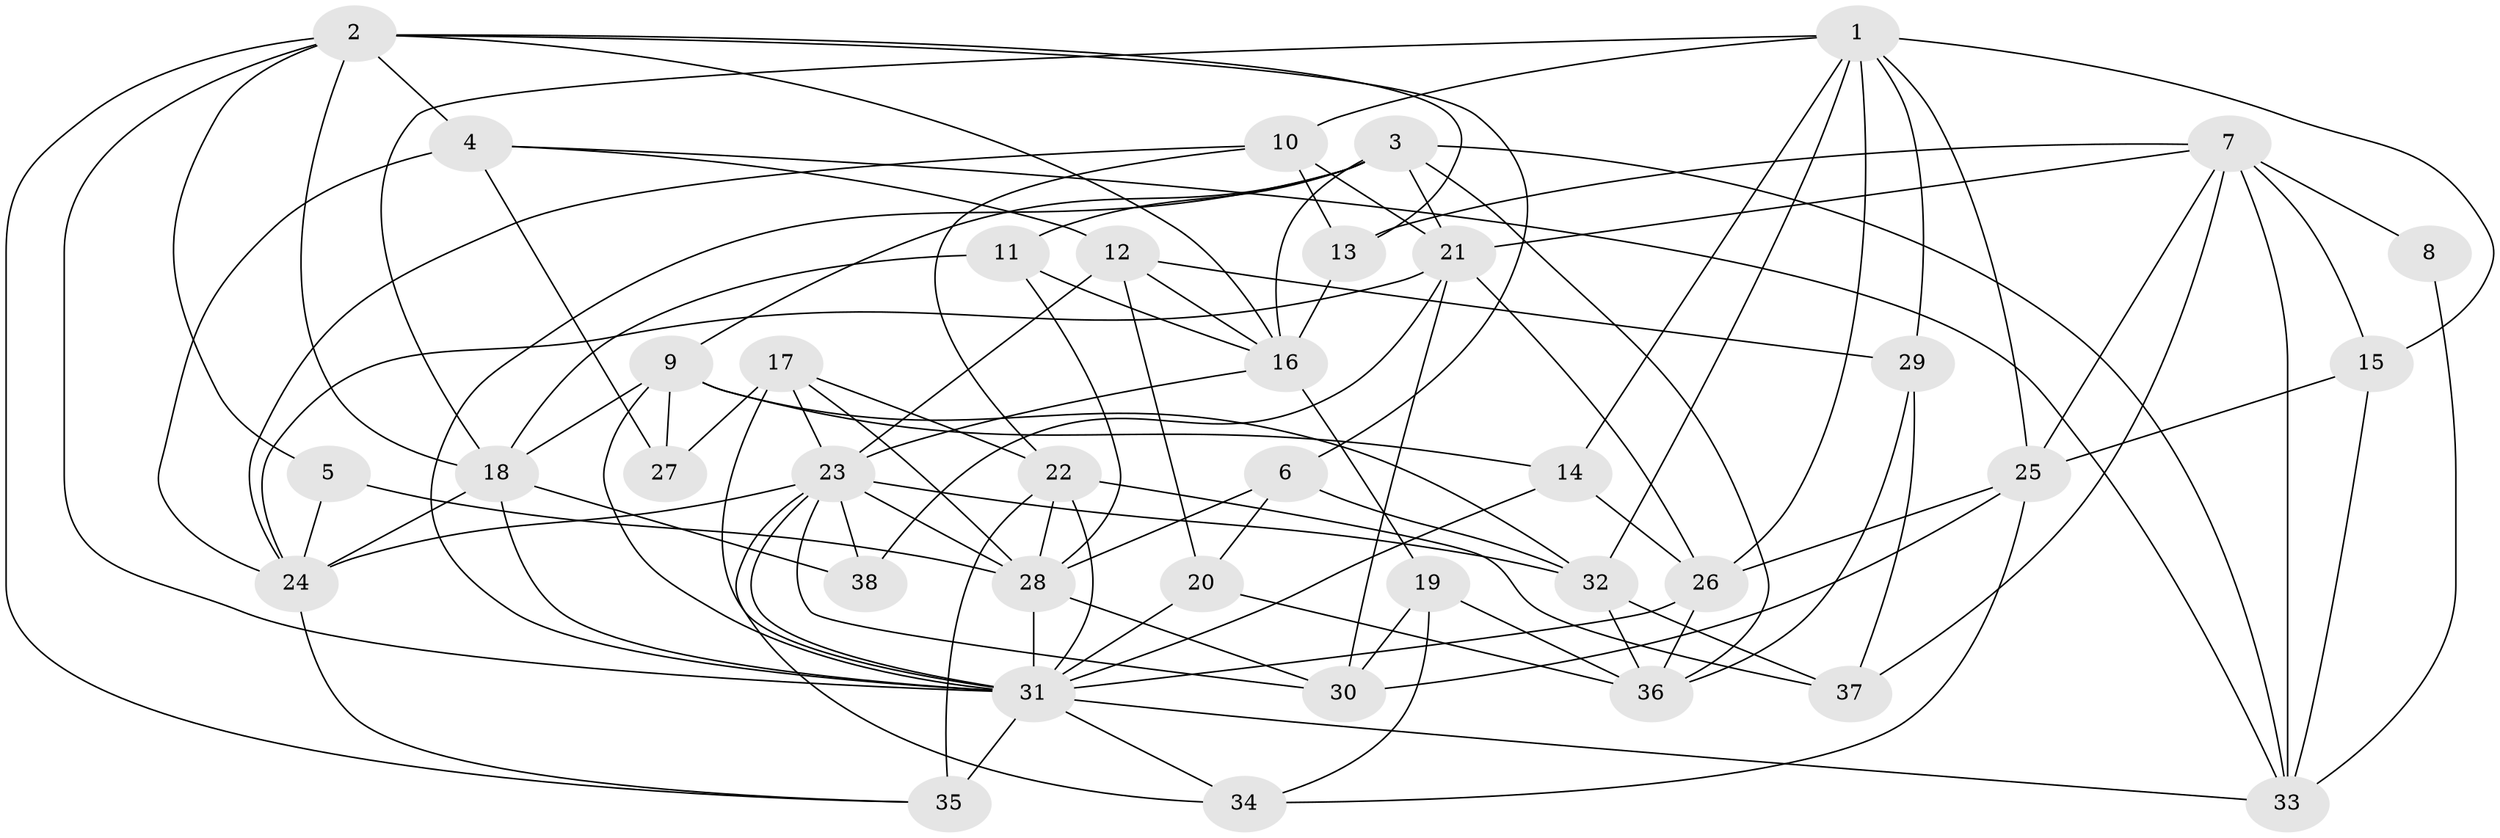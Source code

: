 // original degree distribution, {5: 0.18666666666666668, 4: 0.28, 3: 0.25333333333333335, 2: 0.14666666666666667, 6: 0.10666666666666667, 7: 0.013333333333333334, 12: 0.013333333333333334}
// Generated by graph-tools (version 1.1) at 2025/26/03/09/25 03:26:14]
// undirected, 38 vertices, 106 edges
graph export_dot {
graph [start="1"]
  node [color=gray90,style=filled];
  1;
  2;
  3;
  4;
  5;
  6;
  7;
  8;
  9;
  10;
  11;
  12;
  13;
  14;
  15;
  16;
  17;
  18;
  19;
  20;
  21;
  22;
  23;
  24;
  25;
  26;
  27;
  28;
  29;
  30;
  31;
  32;
  33;
  34;
  35;
  36;
  37;
  38;
  1 -- 10 [weight=1.0];
  1 -- 14 [weight=1.0];
  1 -- 15 [weight=1.0];
  1 -- 18 [weight=1.0];
  1 -- 25 [weight=1.0];
  1 -- 26 [weight=1.0];
  1 -- 29 [weight=1.0];
  1 -- 32 [weight=1.0];
  2 -- 4 [weight=1.0];
  2 -- 5 [weight=1.0];
  2 -- 6 [weight=1.0];
  2 -- 13 [weight=1.0];
  2 -- 16 [weight=1.0];
  2 -- 18 [weight=1.0];
  2 -- 31 [weight=1.0];
  2 -- 35 [weight=1.0];
  3 -- 9 [weight=1.0];
  3 -- 11 [weight=1.0];
  3 -- 16 [weight=1.0];
  3 -- 21 [weight=2.0];
  3 -- 31 [weight=1.0];
  3 -- 33 [weight=1.0];
  3 -- 36 [weight=1.0];
  4 -- 12 [weight=1.0];
  4 -- 24 [weight=1.0];
  4 -- 27 [weight=1.0];
  4 -- 33 [weight=1.0];
  5 -- 24 [weight=1.0];
  5 -- 28 [weight=1.0];
  6 -- 20 [weight=1.0];
  6 -- 28 [weight=1.0];
  6 -- 32 [weight=1.0];
  7 -- 8 [weight=1.0];
  7 -- 13 [weight=1.0];
  7 -- 15 [weight=1.0];
  7 -- 21 [weight=1.0];
  7 -- 25 [weight=1.0];
  7 -- 33 [weight=1.0];
  7 -- 37 [weight=1.0];
  8 -- 33 [weight=1.0];
  9 -- 14 [weight=1.0];
  9 -- 18 [weight=1.0];
  9 -- 27 [weight=1.0];
  9 -- 31 [weight=1.0];
  9 -- 32 [weight=1.0];
  10 -- 13 [weight=1.0];
  10 -- 21 [weight=1.0];
  10 -- 22 [weight=1.0];
  10 -- 24 [weight=1.0];
  11 -- 16 [weight=1.0];
  11 -- 18 [weight=1.0];
  11 -- 28 [weight=1.0];
  12 -- 16 [weight=1.0];
  12 -- 20 [weight=2.0];
  12 -- 23 [weight=1.0];
  12 -- 29 [weight=1.0];
  13 -- 16 [weight=1.0];
  14 -- 26 [weight=2.0];
  14 -- 31 [weight=1.0];
  15 -- 25 [weight=1.0];
  15 -- 33 [weight=2.0];
  16 -- 19 [weight=1.0];
  16 -- 23 [weight=1.0];
  17 -- 22 [weight=1.0];
  17 -- 23 [weight=1.0];
  17 -- 27 [weight=1.0];
  17 -- 28 [weight=1.0];
  17 -- 31 [weight=1.0];
  18 -- 24 [weight=1.0];
  18 -- 31 [weight=1.0];
  18 -- 38 [weight=1.0];
  19 -- 30 [weight=1.0];
  19 -- 34 [weight=1.0];
  19 -- 36 [weight=1.0];
  20 -- 31 [weight=1.0];
  20 -- 36 [weight=1.0];
  21 -- 24 [weight=1.0];
  21 -- 26 [weight=1.0];
  21 -- 30 [weight=1.0];
  21 -- 38 [weight=1.0];
  22 -- 28 [weight=1.0];
  22 -- 31 [weight=1.0];
  22 -- 35 [weight=1.0];
  22 -- 37 [weight=1.0];
  23 -- 24 [weight=1.0];
  23 -- 28 [weight=1.0];
  23 -- 30 [weight=1.0];
  23 -- 31 [weight=1.0];
  23 -- 32 [weight=1.0];
  23 -- 34 [weight=1.0];
  23 -- 38 [weight=1.0];
  24 -- 35 [weight=1.0];
  25 -- 26 [weight=1.0];
  25 -- 30 [weight=1.0];
  25 -- 34 [weight=1.0];
  26 -- 31 [weight=1.0];
  26 -- 36 [weight=1.0];
  28 -- 30 [weight=1.0];
  28 -- 31 [weight=1.0];
  29 -- 36 [weight=1.0];
  29 -- 37 [weight=1.0];
  31 -- 33 [weight=1.0];
  31 -- 34 [weight=1.0];
  31 -- 35 [weight=2.0];
  32 -- 36 [weight=1.0];
  32 -- 37 [weight=1.0];
}
